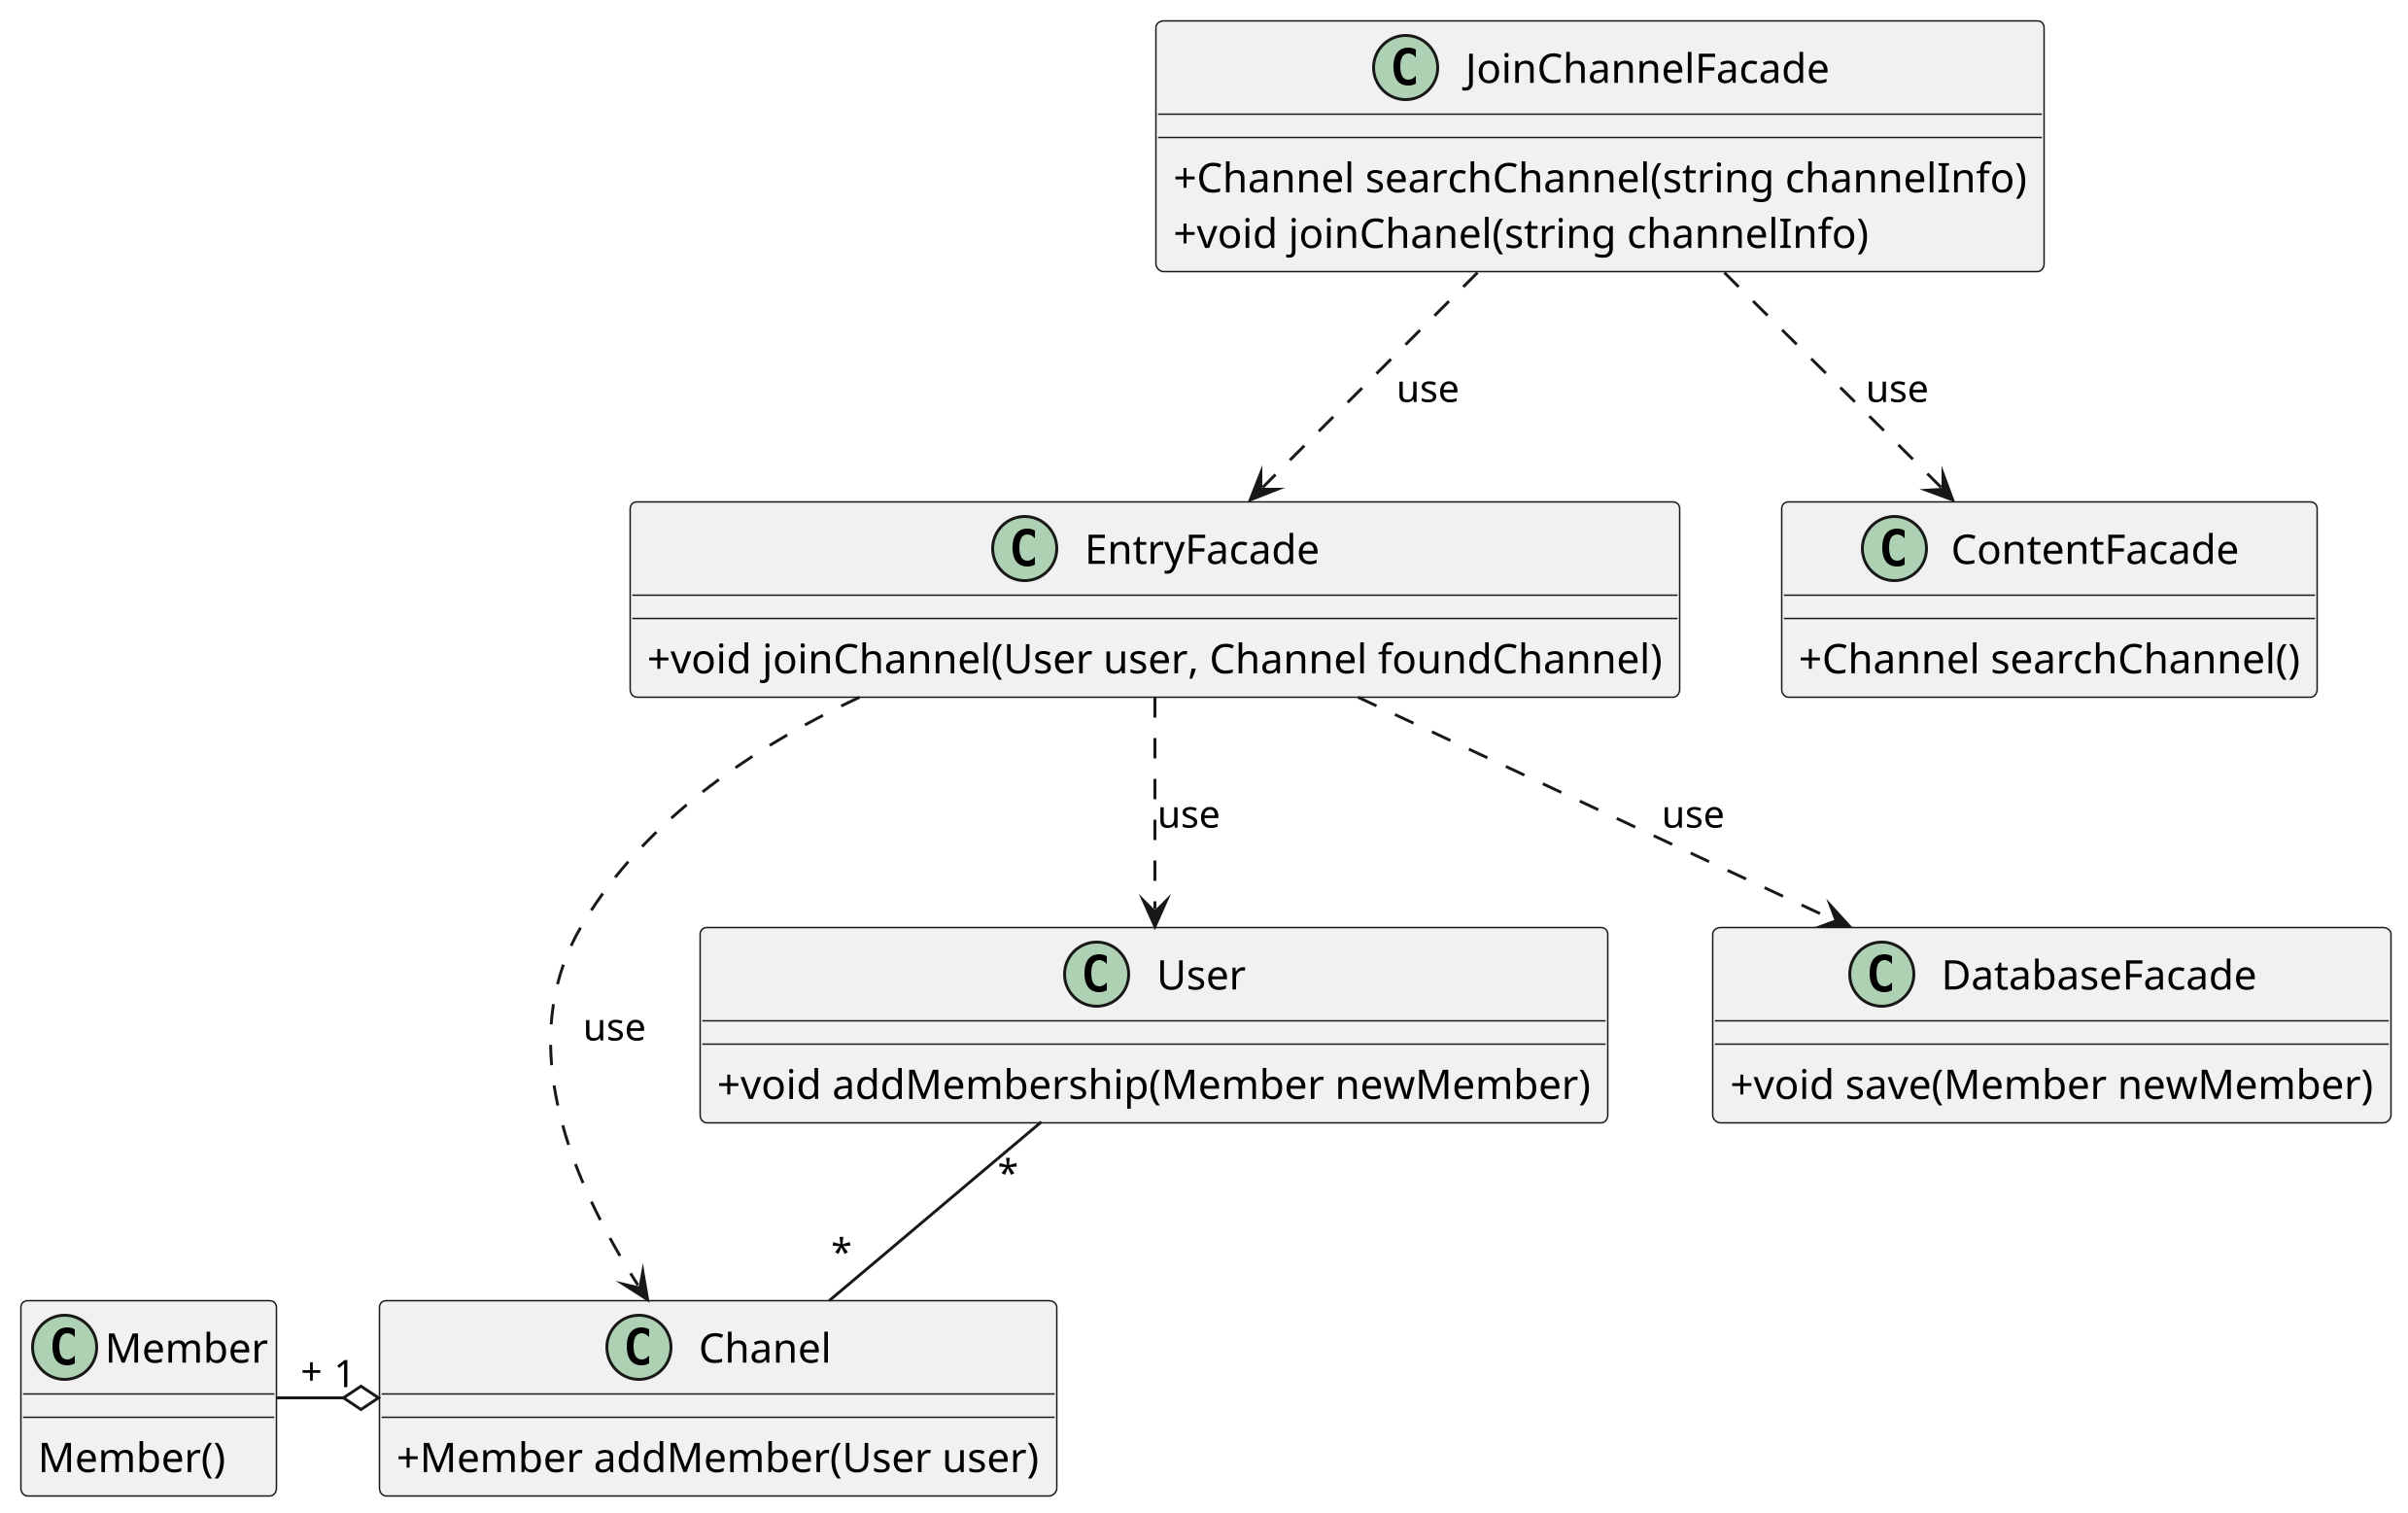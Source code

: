 @startuml join_chanel


scale 3
skinparam DefaultFontName B Nazanin
skinparam classAttributeIconSize 0


class "User" as user {
    +void addMembership(Member newMember)
}

class "Chanel" as chanel {
    +Member addMember(User user)
}

class "Member" as member {
    Member()
}

class EntryFacade {
    +void joinChannel(User user, Channel foundChannel)
}

class JoinChannelFacade {
    +Channel searchChannel(string channelInfo)
    +void joinChanel(string channelInfo)
}

class ContentFacade {
    +Channel searchChannel()
}

class DatabaseFacade {
    +void save(Member newMember)
}

chanel "1" o-left- "+" member
user "*" -- "*" chanel
JoinChannelFacade ..> ContentFacade :use
JoinChannelFacade ..> EntryFacade :use
EntryFacade ..> chanel :use
EntryFacade ..> DatabaseFacade :use
EntryFacade ..> user :use



@enduml
